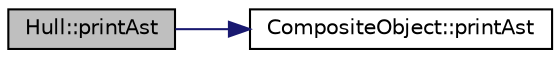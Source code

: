 digraph "Hull::printAst"
{
  edge [fontname="Helvetica",fontsize="10",labelfontname="Helvetica",labelfontsize="10"];
  node [fontname="Helvetica",fontsize="10",shape=record];
  rankdir="LR";
  Node18 [label="Hull::printAst",height=0.2,width=0.4,color="black", fillcolor="grey75", style="filled", fontcolor="black"];
  Node18 -> Node19 [color="midnightblue",fontsize="10",style="solid",fontname="Helvetica"];
  Node19 [label="CompositeObject::printAst",height=0.2,width=0.4,color="black", fillcolor="white", style="filled",URL="$classCompositeObject.html#a1a2003ed0b66a68e5a472879c412a4b3",tooltip="Generate AST output for this object. "];
}
